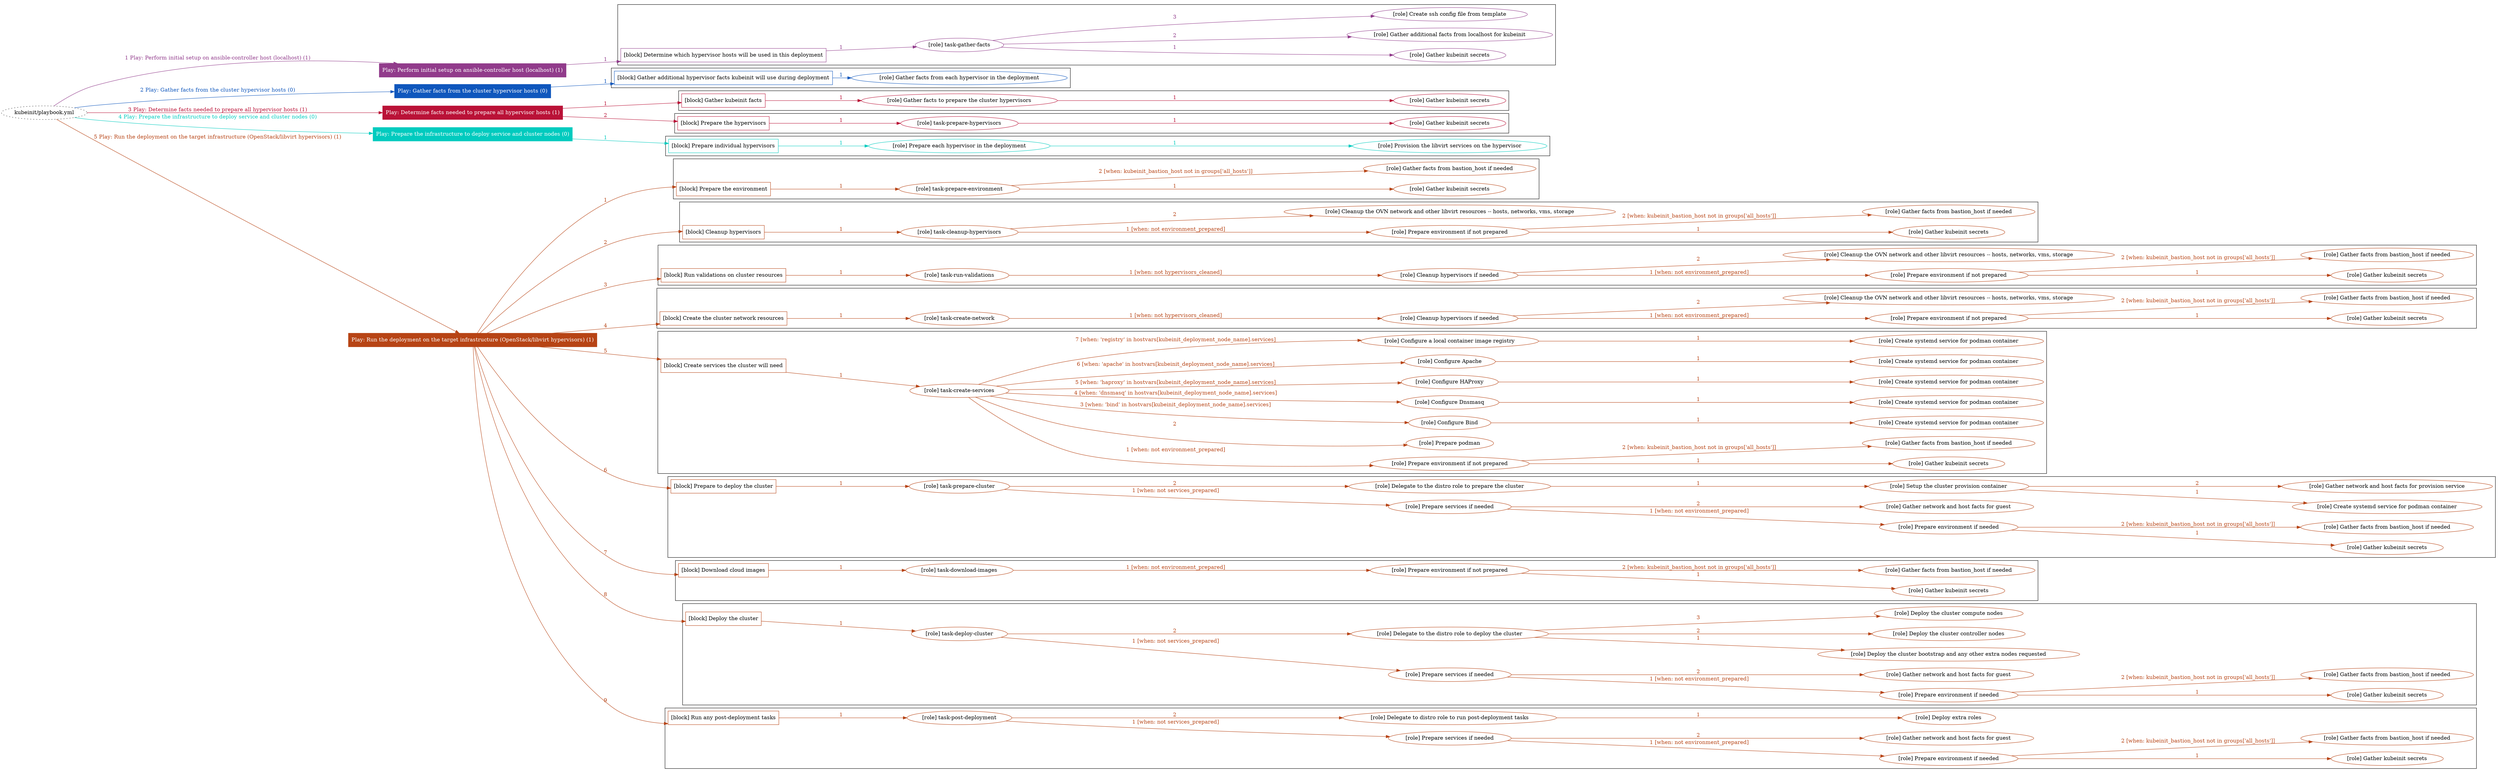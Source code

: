 digraph {
	graph [concentrate=true ordering=in rankdir=LR ratio=fill]
	edge [esep=5 sep=10]
	"kubeinit/playbook.yml" [URL="/home/runner/work/kubeinit/kubeinit/kubeinit/playbook.yml" id=playbook_14c60839 style=dotted]
	"kubeinit/playbook.yml" -> play_68f11f27 [label="1 Play: Perform initial setup on ansible-controller host (localhost) (1)" color="#913b8b" fontcolor="#913b8b" id=edge_play_68f11f27 labeltooltip="1 Play: Perform initial setup on ansible-controller host (localhost) (1)" tooltip="1 Play: Perform initial setup on ansible-controller host (localhost) (1)"]
	subgraph "Play: Perform initial setup on ansible-controller host (localhost) (1)" {
		play_68f11f27 [label="Play: Perform initial setup on ansible-controller host (localhost) (1)" URL="/home/runner/work/kubeinit/kubeinit/kubeinit/playbook.yml" color="#913b8b" fontcolor="#ffffff" id=play_68f11f27 shape=box style=filled tooltip=localhost]
		play_68f11f27 -> block_afa1a5ef [label=1 color="#913b8b" fontcolor="#913b8b" id=edge_block_afa1a5ef labeltooltip=1 tooltip=1]
		subgraph cluster_block_afa1a5ef {
			block_afa1a5ef [label="[block] Determine which hypervisor hosts will be used in this deployment" URL="/home/runner/work/kubeinit/kubeinit/kubeinit/playbook.yml" color="#913b8b" id=block_afa1a5ef labeltooltip="Determine which hypervisor hosts will be used in this deployment" shape=box tooltip="Determine which hypervisor hosts will be used in this deployment"]
			block_afa1a5ef -> role_a41e09cf [label="1 " color="#913b8b" fontcolor="#913b8b" id=edge_role_a41e09cf labeltooltip="1 " tooltip="1 "]
			subgraph "task-gather-facts" {
				role_a41e09cf [label="[role] task-gather-facts" URL="/home/runner/work/kubeinit/kubeinit/kubeinit/playbook.yml" color="#913b8b" id=role_a41e09cf tooltip="task-gather-facts"]
				role_a41e09cf -> role_66ee1a2b [label="1 " color="#913b8b" fontcolor="#913b8b" id=edge_role_66ee1a2b labeltooltip="1 " tooltip="1 "]
				subgraph "Gather kubeinit secrets" {
					role_66ee1a2b [label="[role] Gather kubeinit secrets" URL="/home/runner/.ansible/collections/ansible_collections/kubeinit/kubeinit/roles/kubeinit_prepare/tasks/build_hypervisors_group.yml" color="#913b8b" id=role_66ee1a2b tooltip="Gather kubeinit secrets"]
				}
				role_a41e09cf -> role_5f1ca64b [label="2 " color="#913b8b" fontcolor="#913b8b" id=edge_role_5f1ca64b labeltooltip="2 " tooltip="2 "]
				subgraph "Gather additional facts from localhost for kubeinit" {
					role_5f1ca64b [label="[role] Gather additional facts from localhost for kubeinit" URL="/home/runner/.ansible/collections/ansible_collections/kubeinit/kubeinit/roles/kubeinit_prepare/tasks/build_hypervisors_group.yml" color="#913b8b" id=role_5f1ca64b tooltip="Gather additional facts from localhost for kubeinit"]
				}
				role_a41e09cf -> role_25b00d35 [label="3 " color="#913b8b" fontcolor="#913b8b" id=edge_role_25b00d35 labeltooltip="3 " tooltip="3 "]
				subgraph "Create ssh config file from template" {
					role_25b00d35 [label="[role] Create ssh config file from template" URL="/home/runner/.ansible/collections/ansible_collections/kubeinit/kubeinit/roles/kubeinit_prepare/tasks/build_hypervisors_group.yml" color="#913b8b" id=role_25b00d35 tooltip="Create ssh config file from template"]
				}
			}
		}
	}
	"kubeinit/playbook.yml" -> play_2bab2e77 [label="2 Play: Gather facts from the cluster hypervisor hosts (0)" color="#0f57bd" fontcolor="#0f57bd" id=edge_play_2bab2e77 labeltooltip="2 Play: Gather facts from the cluster hypervisor hosts (0)" tooltip="2 Play: Gather facts from the cluster hypervisor hosts (0)"]
	subgraph "Play: Gather facts from the cluster hypervisor hosts (0)" {
		play_2bab2e77 [label="Play: Gather facts from the cluster hypervisor hosts (0)" URL="/home/runner/work/kubeinit/kubeinit/kubeinit/playbook.yml" color="#0f57bd" fontcolor="#ffffff" id=play_2bab2e77 shape=box style=filled tooltip="Play: Gather facts from the cluster hypervisor hosts (0)"]
		play_2bab2e77 -> block_548546a4 [label=1 color="#0f57bd" fontcolor="#0f57bd" id=edge_block_548546a4 labeltooltip=1 tooltip=1]
		subgraph cluster_block_548546a4 {
			block_548546a4 [label="[block] Gather additional hypervisor facts kubeinit will use during deployment" URL="/home/runner/work/kubeinit/kubeinit/kubeinit/playbook.yml" color="#0f57bd" id=block_548546a4 labeltooltip="Gather additional hypervisor facts kubeinit will use during deployment" shape=box tooltip="Gather additional hypervisor facts kubeinit will use during deployment"]
			block_548546a4 -> role_1b68b726 [label="1 " color="#0f57bd" fontcolor="#0f57bd" id=edge_role_1b68b726 labeltooltip="1 " tooltip="1 "]
			subgraph "Gather facts from each hypervisor in the deployment" {
				role_1b68b726 [label="[role] Gather facts from each hypervisor in the deployment" URL="/home/runner/work/kubeinit/kubeinit/kubeinit/playbook.yml" color="#0f57bd" id=role_1b68b726 tooltip="Gather facts from each hypervisor in the deployment"]
			}
		}
	}
	"kubeinit/playbook.yml" -> play_54489751 [label="3 Play: Determine facts needed to prepare all hypervisor hosts (1)" color="#ba1237" fontcolor="#ba1237" id=edge_play_54489751 labeltooltip="3 Play: Determine facts needed to prepare all hypervisor hosts (1)" tooltip="3 Play: Determine facts needed to prepare all hypervisor hosts (1)"]
	subgraph "Play: Determine facts needed to prepare all hypervisor hosts (1)" {
		play_54489751 [label="Play: Determine facts needed to prepare all hypervisor hosts (1)" URL="/home/runner/work/kubeinit/kubeinit/kubeinit/playbook.yml" color="#ba1237" fontcolor="#ffffff" id=play_54489751 shape=box style=filled tooltip=localhost]
		play_54489751 -> block_1aef09b0 [label=1 color="#ba1237" fontcolor="#ba1237" id=edge_block_1aef09b0 labeltooltip=1 tooltip=1]
		subgraph cluster_block_1aef09b0 {
			block_1aef09b0 [label="[block] Gather kubeinit facts" URL="/home/runner/work/kubeinit/kubeinit/kubeinit/playbook.yml" color="#ba1237" id=block_1aef09b0 labeltooltip="Gather kubeinit facts" shape=box tooltip="Gather kubeinit facts"]
			block_1aef09b0 -> role_2dfde8b3 [label="1 " color="#ba1237" fontcolor="#ba1237" id=edge_role_2dfde8b3 labeltooltip="1 " tooltip="1 "]
			subgraph "Gather facts to prepare the cluster hypervisors" {
				role_2dfde8b3 [label="[role] Gather facts to prepare the cluster hypervisors" URL="/home/runner/work/kubeinit/kubeinit/kubeinit/playbook.yml" color="#ba1237" id=role_2dfde8b3 tooltip="Gather facts to prepare the cluster hypervisors"]
				role_2dfde8b3 -> role_b13e924c [label="1 " color="#ba1237" fontcolor="#ba1237" id=edge_role_b13e924c labeltooltip="1 " tooltip="1 "]
				subgraph "Gather kubeinit secrets" {
					role_b13e924c [label="[role] Gather kubeinit secrets" URL="/home/runner/.ansible/collections/ansible_collections/kubeinit/kubeinit/roles/kubeinit_prepare/tasks/gather_kubeinit_facts.yml" color="#ba1237" id=role_b13e924c tooltip="Gather kubeinit secrets"]
				}
			}
		}
		play_54489751 -> block_a9f8b58d [label=2 color="#ba1237" fontcolor="#ba1237" id=edge_block_a9f8b58d labeltooltip=2 tooltip=2]
		subgraph cluster_block_a9f8b58d {
			block_a9f8b58d [label="[block] Prepare the hypervisors" URL="/home/runner/work/kubeinit/kubeinit/kubeinit/playbook.yml" color="#ba1237" id=block_a9f8b58d labeltooltip="Prepare the hypervisors" shape=box tooltip="Prepare the hypervisors"]
			block_a9f8b58d -> role_f04ea8af [label="1 " color="#ba1237" fontcolor="#ba1237" id=edge_role_f04ea8af labeltooltip="1 " tooltip="1 "]
			subgraph "task-prepare-hypervisors" {
				role_f04ea8af [label="[role] task-prepare-hypervisors" URL="/home/runner/work/kubeinit/kubeinit/kubeinit/playbook.yml" color="#ba1237" id=role_f04ea8af tooltip="task-prepare-hypervisors"]
				role_f04ea8af -> role_cbce48cd [label="1 " color="#ba1237" fontcolor="#ba1237" id=edge_role_cbce48cd labeltooltip="1 " tooltip="1 "]
				subgraph "Gather kubeinit secrets" {
					role_cbce48cd [label="[role] Gather kubeinit secrets" URL="/home/runner/.ansible/collections/ansible_collections/kubeinit/kubeinit/roles/kubeinit_prepare/tasks/gather_kubeinit_facts.yml" color="#ba1237" id=role_cbce48cd tooltip="Gather kubeinit secrets"]
				}
			}
		}
	}
	"kubeinit/playbook.yml" -> play_d814bb7c [label="4 Play: Prepare the infrastructure to deploy service and cluster nodes (0)" color="#01cbbf" fontcolor="#01cbbf" id=edge_play_d814bb7c labeltooltip="4 Play: Prepare the infrastructure to deploy service and cluster nodes (0)" tooltip="4 Play: Prepare the infrastructure to deploy service and cluster nodes (0)"]
	subgraph "Play: Prepare the infrastructure to deploy service and cluster nodes (0)" {
		play_d814bb7c [label="Play: Prepare the infrastructure to deploy service and cluster nodes (0)" URL="/home/runner/work/kubeinit/kubeinit/kubeinit/playbook.yml" color="#01cbbf" fontcolor="#ffffff" id=play_d814bb7c shape=box style=filled tooltip="Play: Prepare the infrastructure to deploy service and cluster nodes (0)"]
		play_d814bb7c -> block_7cd443b1 [label=1 color="#01cbbf" fontcolor="#01cbbf" id=edge_block_7cd443b1 labeltooltip=1 tooltip=1]
		subgraph cluster_block_7cd443b1 {
			block_7cd443b1 [label="[block] Prepare individual hypervisors" URL="/home/runner/work/kubeinit/kubeinit/kubeinit/playbook.yml" color="#01cbbf" id=block_7cd443b1 labeltooltip="Prepare individual hypervisors" shape=box tooltip="Prepare individual hypervisors"]
			block_7cd443b1 -> role_719c5459 [label="1 " color="#01cbbf" fontcolor="#01cbbf" id=edge_role_719c5459 labeltooltip="1 " tooltip="1 "]
			subgraph "Prepare each hypervisor in the deployment" {
				role_719c5459 [label="[role] Prepare each hypervisor in the deployment" URL="/home/runner/work/kubeinit/kubeinit/kubeinit/playbook.yml" color="#01cbbf" id=role_719c5459 tooltip="Prepare each hypervisor in the deployment"]
				role_719c5459 -> role_22838ef6 [label="1 " color="#01cbbf" fontcolor="#01cbbf" id=edge_role_22838ef6 labeltooltip="1 " tooltip="1 "]
				subgraph "Provision the libvirt services on the hypervisor" {
					role_22838ef6 [label="[role] Provision the libvirt services on the hypervisor" URL="/home/runner/.ansible/collections/ansible_collections/kubeinit/kubeinit/roles/kubeinit_prepare/tasks/prepare_hypervisor.yml" color="#01cbbf" id=role_22838ef6 tooltip="Provision the libvirt services on the hypervisor"]
				}
			}
		}
	}
	"kubeinit/playbook.yml" -> play_c13ce63a [label="5 Play: Run the deployment on the target infrastructure (OpenStack/libvirt hypervisors) (1)" color="#b74415" fontcolor="#b74415" id=edge_play_c13ce63a labeltooltip="5 Play: Run the deployment on the target infrastructure (OpenStack/libvirt hypervisors) (1)" tooltip="5 Play: Run the deployment on the target infrastructure (OpenStack/libvirt hypervisors) (1)"]
	subgraph "Play: Run the deployment on the target infrastructure (OpenStack/libvirt hypervisors) (1)" {
		play_c13ce63a [label="Play: Run the deployment on the target infrastructure (OpenStack/libvirt hypervisors) (1)" URL="/home/runner/work/kubeinit/kubeinit/kubeinit/playbook.yml" color="#b74415" fontcolor="#ffffff" id=play_c13ce63a shape=box style=filled tooltip=localhost]
		play_c13ce63a -> block_d528c46f [label=1 color="#b74415" fontcolor="#b74415" id=edge_block_d528c46f labeltooltip=1 tooltip=1]
		subgraph cluster_block_d528c46f {
			block_d528c46f [label="[block] Prepare the environment" URL="/home/runner/work/kubeinit/kubeinit/kubeinit/playbook.yml" color="#b74415" id=block_d528c46f labeltooltip="Prepare the environment" shape=box tooltip="Prepare the environment"]
			block_d528c46f -> role_43a7f120 [label="1 " color="#b74415" fontcolor="#b74415" id=edge_role_43a7f120 labeltooltip="1 " tooltip="1 "]
			subgraph "task-prepare-environment" {
				role_43a7f120 [label="[role] task-prepare-environment" URL="/home/runner/work/kubeinit/kubeinit/kubeinit/playbook.yml" color="#b74415" id=role_43a7f120 tooltip="task-prepare-environment"]
				role_43a7f120 -> role_bcb75982 [label="1 " color="#b74415" fontcolor="#b74415" id=edge_role_bcb75982 labeltooltip="1 " tooltip="1 "]
				subgraph "Gather kubeinit secrets" {
					role_bcb75982 [label="[role] Gather kubeinit secrets" URL="/home/runner/.ansible/collections/ansible_collections/kubeinit/kubeinit/roles/kubeinit_prepare/tasks/gather_kubeinit_facts.yml" color="#b74415" id=role_bcb75982 tooltip="Gather kubeinit secrets"]
				}
				role_43a7f120 -> role_c53596fa [label="2 [when: kubeinit_bastion_host not in groups['all_hosts']]" color="#b74415" fontcolor="#b74415" id=edge_role_c53596fa labeltooltip="2 [when: kubeinit_bastion_host not in groups['all_hosts']]" tooltip="2 [when: kubeinit_bastion_host not in groups['all_hosts']]"]
				subgraph "Gather facts from bastion_host if needed" {
					role_c53596fa [label="[role] Gather facts from bastion_host if needed" URL="/home/runner/.ansible/collections/ansible_collections/kubeinit/kubeinit/roles/kubeinit_prepare/tasks/main.yml" color="#b74415" id=role_c53596fa tooltip="Gather facts from bastion_host if needed"]
				}
			}
		}
		play_c13ce63a -> block_eda6c60f [label=2 color="#b74415" fontcolor="#b74415" id=edge_block_eda6c60f labeltooltip=2 tooltip=2]
		subgraph cluster_block_eda6c60f {
			block_eda6c60f [label="[block] Cleanup hypervisors" URL="/home/runner/work/kubeinit/kubeinit/kubeinit/playbook.yml" color="#b74415" id=block_eda6c60f labeltooltip="Cleanup hypervisors" shape=box tooltip="Cleanup hypervisors"]
			block_eda6c60f -> role_f383268b [label="1 " color="#b74415" fontcolor="#b74415" id=edge_role_f383268b labeltooltip="1 " tooltip="1 "]
			subgraph "task-cleanup-hypervisors" {
				role_f383268b [label="[role] task-cleanup-hypervisors" URL="/home/runner/work/kubeinit/kubeinit/kubeinit/playbook.yml" color="#b74415" id=role_f383268b tooltip="task-cleanup-hypervisors"]
				role_f383268b -> role_0b7309bc [label="1 [when: not environment_prepared]" color="#b74415" fontcolor="#b74415" id=edge_role_0b7309bc labeltooltip="1 [when: not environment_prepared]" tooltip="1 [when: not environment_prepared]"]
				subgraph "Prepare environment if not prepared" {
					role_0b7309bc [label="[role] Prepare environment if not prepared" URL="/home/runner/.ansible/collections/ansible_collections/kubeinit/kubeinit/roles/kubeinit_libvirt/tasks/cleanup_hypervisors.yml" color="#b74415" id=role_0b7309bc tooltip="Prepare environment if not prepared"]
					role_0b7309bc -> role_9ceb8652 [label="1 " color="#b74415" fontcolor="#b74415" id=edge_role_9ceb8652 labeltooltip="1 " tooltip="1 "]
					subgraph "Gather kubeinit secrets" {
						role_9ceb8652 [label="[role] Gather kubeinit secrets" URL="/home/runner/.ansible/collections/ansible_collections/kubeinit/kubeinit/roles/kubeinit_prepare/tasks/gather_kubeinit_facts.yml" color="#b74415" id=role_9ceb8652 tooltip="Gather kubeinit secrets"]
					}
					role_0b7309bc -> role_406200b0 [label="2 [when: kubeinit_bastion_host not in groups['all_hosts']]" color="#b74415" fontcolor="#b74415" id=edge_role_406200b0 labeltooltip="2 [when: kubeinit_bastion_host not in groups['all_hosts']]" tooltip="2 [when: kubeinit_bastion_host not in groups['all_hosts']]"]
					subgraph "Gather facts from bastion_host if needed" {
						role_406200b0 [label="[role] Gather facts from bastion_host if needed" URL="/home/runner/.ansible/collections/ansible_collections/kubeinit/kubeinit/roles/kubeinit_prepare/tasks/main.yml" color="#b74415" id=role_406200b0 tooltip="Gather facts from bastion_host if needed"]
					}
				}
				role_f383268b -> role_c93a5604 [label="2 " color="#b74415" fontcolor="#b74415" id=edge_role_c93a5604 labeltooltip="2 " tooltip="2 "]
				subgraph "Cleanup the OVN network and other libvirt resources -- hosts, networks, vms, storage" {
					role_c93a5604 [label="[role] Cleanup the OVN network and other libvirt resources -- hosts, networks, vms, storage" URL="/home/runner/.ansible/collections/ansible_collections/kubeinit/kubeinit/roles/kubeinit_libvirt/tasks/cleanup_hypervisors.yml" color="#b74415" id=role_c93a5604 tooltip="Cleanup the OVN network and other libvirt resources -- hosts, networks, vms, storage"]
				}
			}
		}
		play_c13ce63a -> block_12c9c835 [label=3 color="#b74415" fontcolor="#b74415" id=edge_block_12c9c835 labeltooltip=3 tooltip=3]
		subgraph cluster_block_12c9c835 {
			block_12c9c835 [label="[block] Run validations on cluster resources" URL="/home/runner/work/kubeinit/kubeinit/kubeinit/playbook.yml" color="#b74415" id=block_12c9c835 labeltooltip="Run validations on cluster resources" shape=box tooltip="Run validations on cluster resources"]
			block_12c9c835 -> role_5d29b6b9 [label="1 " color="#b74415" fontcolor="#b74415" id=edge_role_5d29b6b9 labeltooltip="1 " tooltip="1 "]
			subgraph "task-run-validations" {
				role_5d29b6b9 [label="[role] task-run-validations" URL="/home/runner/work/kubeinit/kubeinit/kubeinit/playbook.yml" color="#b74415" id=role_5d29b6b9 tooltip="task-run-validations"]
				role_5d29b6b9 -> role_18e78f87 [label="1 [when: not hypervisors_cleaned]" color="#b74415" fontcolor="#b74415" id=edge_role_18e78f87 labeltooltip="1 [when: not hypervisors_cleaned]" tooltip="1 [when: not hypervisors_cleaned]"]
				subgraph "Cleanup hypervisors if needed" {
					role_18e78f87 [label="[role] Cleanup hypervisors if needed" URL="/home/runner/.ansible/collections/ansible_collections/kubeinit/kubeinit/roles/kubeinit_validations/tasks/main.yml" color="#b74415" id=role_18e78f87 tooltip="Cleanup hypervisors if needed"]
					role_18e78f87 -> role_0728cc72 [label="1 [when: not environment_prepared]" color="#b74415" fontcolor="#b74415" id=edge_role_0728cc72 labeltooltip="1 [when: not environment_prepared]" tooltip="1 [when: not environment_prepared]"]
					subgraph "Prepare environment if not prepared" {
						role_0728cc72 [label="[role] Prepare environment if not prepared" URL="/home/runner/.ansible/collections/ansible_collections/kubeinit/kubeinit/roles/kubeinit_libvirt/tasks/cleanup_hypervisors.yml" color="#b74415" id=role_0728cc72 tooltip="Prepare environment if not prepared"]
						role_0728cc72 -> role_43430673 [label="1 " color="#b74415" fontcolor="#b74415" id=edge_role_43430673 labeltooltip="1 " tooltip="1 "]
						subgraph "Gather kubeinit secrets" {
							role_43430673 [label="[role] Gather kubeinit secrets" URL="/home/runner/.ansible/collections/ansible_collections/kubeinit/kubeinit/roles/kubeinit_prepare/tasks/gather_kubeinit_facts.yml" color="#b74415" id=role_43430673 tooltip="Gather kubeinit secrets"]
						}
						role_0728cc72 -> role_8024bafd [label="2 [when: kubeinit_bastion_host not in groups['all_hosts']]" color="#b74415" fontcolor="#b74415" id=edge_role_8024bafd labeltooltip="2 [when: kubeinit_bastion_host not in groups['all_hosts']]" tooltip="2 [when: kubeinit_bastion_host not in groups['all_hosts']]"]
						subgraph "Gather facts from bastion_host if needed" {
							role_8024bafd [label="[role] Gather facts from bastion_host if needed" URL="/home/runner/.ansible/collections/ansible_collections/kubeinit/kubeinit/roles/kubeinit_prepare/tasks/main.yml" color="#b74415" id=role_8024bafd tooltip="Gather facts from bastion_host if needed"]
						}
					}
					role_18e78f87 -> role_2c2c0084 [label="2 " color="#b74415" fontcolor="#b74415" id=edge_role_2c2c0084 labeltooltip="2 " tooltip="2 "]
					subgraph "Cleanup the OVN network and other libvirt resources -- hosts, networks, vms, storage" {
						role_2c2c0084 [label="[role] Cleanup the OVN network and other libvirt resources -- hosts, networks, vms, storage" URL="/home/runner/.ansible/collections/ansible_collections/kubeinit/kubeinit/roles/kubeinit_libvirt/tasks/cleanup_hypervisors.yml" color="#b74415" id=role_2c2c0084 tooltip="Cleanup the OVN network and other libvirt resources -- hosts, networks, vms, storage"]
					}
				}
			}
		}
		play_c13ce63a -> block_78c60d39 [label=4 color="#b74415" fontcolor="#b74415" id=edge_block_78c60d39 labeltooltip=4 tooltip=4]
		subgraph cluster_block_78c60d39 {
			block_78c60d39 [label="[block] Create the cluster network resources" URL="/home/runner/work/kubeinit/kubeinit/kubeinit/playbook.yml" color="#b74415" id=block_78c60d39 labeltooltip="Create the cluster network resources" shape=box tooltip="Create the cluster network resources"]
			block_78c60d39 -> role_550e0f56 [label="1 " color="#b74415" fontcolor="#b74415" id=edge_role_550e0f56 labeltooltip="1 " tooltip="1 "]
			subgraph "task-create-network" {
				role_550e0f56 [label="[role] task-create-network" URL="/home/runner/work/kubeinit/kubeinit/kubeinit/playbook.yml" color="#b74415" id=role_550e0f56 tooltip="task-create-network"]
				role_550e0f56 -> role_f044862e [label="1 [when: not hypervisors_cleaned]" color="#b74415" fontcolor="#b74415" id=edge_role_f044862e labeltooltip="1 [when: not hypervisors_cleaned]" tooltip="1 [when: not hypervisors_cleaned]"]
				subgraph "Cleanup hypervisors if needed" {
					role_f044862e [label="[role] Cleanup hypervisors if needed" URL="/home/runner/.ansible/collections/ansible_collections/kubeinit/kubeinit/roles/kubeinit_libvirt/tasks/create_network.yml" color="#b74415" id=role_f044862e tooltip="Cleanup hypervisors if needed"]
					role_f044862e -> role_4e574842 [label="1 [when: not environment_prepared]" color="#b74415" fontcolor="#b74415" id=edge_role_4e574842 labeltooltip="1 [when: not environment_prepared]" tooltip="1 [when: not environment_prepared]"]
					subgraph "Prepare environment if not prepared" {
						role_4e574842 [label="[role] Prepare environment if not prepared" URL="/home/runner/.ansible/collections/ansible_collections/kubeinit/kubeinit/roles/kubeinit_libvirt/tasks/cleanup_hypervisors.yml" color="#b74415" id=role_4e574842 tooltip="Prepare environment if not prepared"]
						role_4e574842 -> role_ca4b2fb5 [label="1 " color="#b74415" fontcolor="#b74415" id=edge_role_ca4b2fb5 labeltooltip="1 " tooltip="1 "]
						subgraph "Gather kubeinit secrets" {
							role_ca4b2fb5 [label="[role] Gather kubeinit secrets" URL="/home/runner/.ansible/collections/ansible_collections/kubeinit/kubeinit/roles/kubeinit_prepare/tasks/gather_kubeinit_facts.yml" color="#b74415" id=role_ca4b2fb5 tooltip="Gather kubeinit secrets"]
						}
						role_4e574842 -> role_27848d1f [label="2 [when: kubeinit_bastion_host not in groups['all_hosts']]" color="#b74415" fontcolor="#b74415" id=edge_role_27848d1f labeltooltip="2 [when: kubeinit_bastion_host not in groups['all_hosts']]" tooltip="2 [when: kubeinit_bastion_host not in groups['all_hosts']]"]
						subgraph "Gather facts from bastion_host if needed" {
							role_27848d1f [label="[role] Gather facts from bastion_host if needed" URL="/home/runner/.ansible/collections/ansible_collections/kubeinit/kubeinit/roles/kubeinit_prepare/tasks/main.yml" color="#b74415" id=role_27848d1f tooltip="Gather facts from bastion_host if needed"]
						}
					}
					role_f044862e -> role_40559cf4 [label="2 " color="#b74415" fontcolor="#b74415" id=edge_role_40559cf4 labeltooltip="2 " tooltip="2 "]
					subgraph "Cleanup the OVN network and other libvirt resources -- hosts, networks, vms, storage" {
						role_40559cf4 [label="[role] Cleanup the OVN network and other libvirt resources -- hosts, networks, vms, storage" URL="/home/runner/.ansible/collections/ansible_collections/kubeinit/kubeinit/roles/kubeinit_libvirt/tasks/cleanup_hypervisors.yml" color="#b74415" id=role_40559cf4 tooltip="Cleanup the OVN network and other libvirt resources -- hosts, networks, vms, storage"]
					}
				}
			}
		}
		play_c13ce63a -> block_6a063f19 [label=5 color="#b74415" fontcolor="#b74415" id=edge_block_6a063f19 labeltooltip=5 tooltip=5]
		subgraph cluster_block_6a063f19 {
			block_6a063f19 [label="[block] Create services the cluster will need" URL="/home/runner/work/kubeinit/kubeinit/kubeinit/playbook.yml" color="#b74415" id=block_6a063f19 labeltooltip="Create services the cluster will need" shape=box tooltip="Create services the cluster will need"]
			block_6a063f19 -> role_4b8228d7 [label="1 " color="#b74415" fontcolor="#b74415" id=edge_role_4b8228d7 labeltooltip="1 " tooltip="1 "]
			subgraph "task-create-services" {
				role_4b8228d7 [label="[role] task-create-services" URL="/home/runner/work/kubeinit/kubeinit/kubeinit/playbook.yml" color="#b74415" id=role_4b8228d7 tooltip="task-create-services"]
				role_4b8228d7 -> role_a7f0361c [label="1 [when: not environment_prepared]" color="#b74415" fontcolor="#b74415" id=edge_role_a7f0361c labeltooltip="1 [when: not environment_prepared]" tooltip="1 [when: not environment_prepared]"]
				subgraph "Prepare environment if not prepared" {
					role_a7f0361c [label="[role] Prepare environment if not prepared" URL="/home/runner/.ansible/collections/ansible_collections/kubeinit/kubeinit/roles/kubeinit_services/tasks/main.yml" color="#b74415" id=role_a7f0361c tooltip="Prepare environment if not prepared"]
					role_a7f0361c -> role_c6e0beba [label="1 " color="#b74415" fontcolor="#b74415" id=edge_role_c6e0beba labeltooltip="1 " tooltip="1 "]
					subgraph "Gather kubeinit secrets" {
						role_c6e0beba [label="[role] Gather kubeinit secrets" URL="/home/runner/.ansible/collections/ansible_collections/kubeinit/kubeinit/roles/kubeinit_prepare/tasks/gather_kubeinit_facts.yml" color="#b74415" id=role_c6e0beba tooltip="Gather kubeinit secrets"]
					}
					role_a7f0361c -> role_18ef0ce8 [label="2 [when: kubeinit_bastion_host not in groups['all_hosts']]" color="#b74415" fontcolor="#b74415" id=edge_role_18ef0ce8 labeltooltip="2 [when: kubeinit_bastion_host not in groups['all_hosts']]" tooltip="2 [when: kubeinit_bastion_host not in groups['all_hosts']]"]
					subgraph "Gather facts from bastion_host if needed" {
						role_18ef0ce8 [label="[role] Gather facts from bastion_host if needed" URL="/home/runner/.ansible/collections/ansible_collections/kubeinit/kubeinit/roles/kubeinit_prepare/tasks/main.yml" color="#b74415" id=role_18ef0ce8 tooltip="Gather facts from bastion_host if needed"]
					}
				}
				role_4b8228d7 -> role_eba04b5c [label="2 " color="#b74415" fontcolor="#b74415" id=edge_role_eba04b5c labeltooltip="2 " tooltip="2 "]
				subgraph "Prepare podman" {
					role_eba04b5c [label="[role] Prepare podman" URL="/home/runner/.ansible/collections/ansible_collections/kubeinit/kubeinit/roles/kubeinit_services/tasks/00_create_service_pod.yml" color="#b74415" id=role_eba04b5c tooltip="Prepare podman"]
				}
				role_4b8228d7 -> role_d477d069 [label="3 [when: 'bind' in hostvars[kubeinit_deployment_node_name].services]" color="#b74415" fontcolor="#b74415" id=edge_role_d477d069 labeltooltip="3 [when: 'bind' in hostvars[kubeinit_deployment_node_name].services]" tooltip="3 [when: 'bind' in hostvars[kubeinit_deployment_node_name].services]"]
				subgraph "Configure Bind" {
					role_d477d069 [label="[role] Configure Bind" URL="/home/runner/.ansible/collections/ansible_collections/kubeinit/kubeinit/roles/kubeinit_services/tasks/start_services_containers.yml" color="#b74415" id=role_d477d069 tooltip="Configure Bind"]
					role_d477d069 -> role_cc7b9d48 [label="1 " color="#b74415" fontcolor="#b74415" id=edge_role_cc7b9d48 labeltooltip="1 " tooltip="1 "]
					subgraph "Create systemd service for podman container" {
						role_cc7b9d48 [label="[role] Create systemd service for podman container" URL="/home/runner/.ansible/collections/ansible_collections/kubeinit/kubeinit/roles/kubeinit_bind/tasks/main.yml" color="#b74415" id=role_cc7b9d48 tooltip="Create systemd service for podman container"]
					}
				}
				role_4b8228d7 -> role_83de1f41 [label="4 [when: 'dnsmasq' in hostvars[kubeinit_deployment_node_name].services]" color="#b74415" fontcolor="#b74415" id=edge_role_83de1f41 labeltooltip="4 [when: 'dnsmasq' in hostvars[kubeinit_deployment_node_name].services]" tooltip="4 [when: 'dnsmasq' in hostvars[kubeinit_deployment_node_name].services]"]
				subgraph "Configure Dnsmasq" {
					role_83de1f41 [label="[role] Configure Dnsmasq" URL="/home/runner/.ansible/collections/ansible_collections/kubeinit/kubeinit/roles/kubeinit_services/tasks/start_services_containers.yml" color="#b74415" id=role_83de1f41 tooltip="Configure Dnsmasq"]
					role_83de1f41 -> role_6980734c [label="1 " color="#b74415" fontcolor="#b74415" id=edge_role_6980734c labeltooltip="1 " tooltip="1 "]
					subgraph "Create systemd service for podman container" {
						role_6980734c [label="[role] Create systemd service for podman container" URL="/home/runner/.ansible/collections/ansible_collections/kubeinit/kubeinit/roles/kubeinit_dnsmasq/tasks/main.yml" color="#b74415" id=role_6980734c tooltip="Create systemd service for podman container"]
					}
				}
				role_4b8228d7 -> role_12c6841b [label="5 [when: 'haproxy' in hostvars[kubeinit_deployment_node_name].services]" color="#b74415" fontcolor="#b74415" id=edge_role_12c6841b labeltooltip="5 [when: 'haproxy' in hostvars[kubeinit_deployment_node_name].services]" tooltip="5 [when: 'haproxy' in hostvars[kubeinit_deployment_node_name].services]"]
				subgraph "Configure HAProxy" {
					role_12c6841b [label="[role] Configure HAProxy" URL="/home/runner/.ansible/collections/ansible_collections/kubeinit/kubeinit/roles/kubeinit_services/tasks/start_services_containers.yml" color="#b74415" id=role_12c6841b tooltip="Configure HAProxy"]
					role_12c6841b -> role_89a80ea6 [label="1 " color="#b74415" fontcolor="#b74415" id=edge_role_89a80ea6 labeltooltip="1 " tooltip="1 "]
					subgraph "Create systemd service for podman container" {
						role_89a80ea6 [label="[role] Create systemd service for podman container" URL="/home/runner/.ansible/collections/ansible_collections/kubeinit/kubeinit/roles/kubeinit_haproxy/tasks/main.yml" color="#b74415" id=role_89a80ea6 tooltip="Create systemd service for podman container"]
					}
				}
				role_4b8228d7 -> role_35770c1a [label="6 [when: 'apache' in hostvars[kubeinit_deployment_node_name].services]" color="#b74415" fontcolor="#b74415" id=edge_role_35770c1a labeltooltip="6 [when: 'apache' in hostvars[kubeinit_deployment_node_name].services]" tooltip="6 [when: 'apache' in hostvars[kubeinit_deployment_node_name].services]"]
				subgraph "Configure Apache" {
					role_35770c1a [label="[role] Configure Apache" URL="/home/runner/.ansible/collections/ansible_collections/kubeinit/kubeinit/roles/kubeinit_services/tasks/start_services_containers.yml" color="#b74415" id=role_35770c1a tooltip="Configure Apache"]
					role_35770c1a -> role_6f9244f0 [label="1 " color="#b74415" fontcolor="#b74415" id=edge_role_6f9244f0 labeltooltip="1 " tooltip="1 "]
					subgraph "Create systemd service for podman container" {
						role_6f9244f0 [label="[role] Create systemd service for podman container" URL="/home/runner/.ansible/collections/ansible_collections/kubeinit/kubeinit/roles/kubeinit_apache/tasks/main.yml" color="#b74415" id=role_6f9244f0 tooltip="Create systemd service for podman container"]
					}
				}
				role_4b8228d7 -> role_a538510c [label="7 [when: 'registry' in hostvars[kubeinit_deployment_node_name].services]" color="#b74415" fontcolor="#b74415" id=edge_role_a538510c labeltooltip="7 [when: 'registry' in hostvars[kubeinit_deployment_node_name].services]" tooltip="7 [when: 'registry' in hostvars[kubeinit_deployment_node_name].services]"]
				subgraph "Configure a local container image registry" {
					role_a538510c [label="[role] Configure a local container image registry" URL="/home/runner/.ansible/collections/ansible_collections/kubeinit/kubeinit/roles/kubeinit_services/tasks/start_services_containers.yml" color="#b74415" id=role_a538510c tooltip="Configure a local container image registry"]
					role_a538510c -> role_bb252bfb [label="1 " color="#b74415" fontcolor="#b74415" id=edge_role_bb252bfb labeltooltip="1 " tooltip="1 "]
					subgraph "Create systemd service for podman container" {
						role_bb252bfb [label="[role] Create systemd service for podman container" URL="/home/runner/.ansible/collections/ansible_collections/kubeinit/kubeinit/roles/kubeinit_registry/tasks/main.yml" color="#b74415" id=role_bb252bfb tooltip="Create systemd service for podman container"]
					}
				}
			}
		}
		play_c13ce63a -> block_22e643e7 [label=6 color="#b74415" fontcolor="#b74415" id=edge_block_22e643e7 labeltooltip=6 tooltip=6]
		subgraph cluster_block_22e643e7 {
			block_22e643e7 [label="[block] Prepare to deploy the cluster" URL="/home/runner/work/kubeinit/kubeinit/kubeinit/playbook.yml" color="#b74415" id=block_22e643e7 labeltooltip="Prepare to deploy the cluster" shape=box tooltip="Prepare to deploy the cluster"]
			block_22e643e7 -> role_04295b82 [label="1 " color="#b74415" fontcolor="#b74415" id=edge_role_04295b82 labeltooltip="1 " tooltip="1 "]
			subgraph "task-prepare-cluster" {
				role_04295b82 [label="[role] task-prepare-cluster" URL="/home/runner/work/kubeinit/kubeinit/kubeinit/playbook.yml" color="#b74415" id=role_04295b82 tooltip="task-prepare-cluster"]
				role_04295b82 -> role_472478c9 [label="1 [when: not services_prepared]" color="#b74415" fontcolor="#b74415" id=edge_role_472478c9 labeltooltip="1 [when: not services_prepared]" tooltip="1 [when: not services_prepared]"]
				subgraph "Prepare services if needed" {
					role_472478c9 [label="[role] Prepare services if needed" URL="/home/runner/.ansible/collections/ansible_collections/kubeinit/kubeinit/roles/kubeinit_prepare/tasks/prepare_cluster.yml" color="#b74415" id=role_472478c9 tooltip="Prepare services if needed"]
					role_472478c9 -> role_a2ace95f [label="1 [when: not environment_prepared]" color="#b74415" fontcolor="#b74415" id=edge_role_a2ace95f labeltooltip="1 [when: not environment_prepared]" tooltip="1 [when: not environment_prepared]"]
					subgraph "Prepare environment if needed" {
						role_a2ace95f [label="[role] Prepare environment if needed" URL="/home/runner/.ansible/collections/ansible_collections/kubeinit/kubeinit/roles/kubeinit_services/tasks/prepare_services.yml" color="#b74415" id=role_a2ace95f tooltip="Prepare environment if needed"]
						role_a2ace95f -> role_2b59b363 [label="1 " color="#b74415" fontcolor="#b74415" id=edge_role_2b59b363 labeltooltip="1 " tooltip="1 "]
						subgraph "Gather kubeinit secrets" {
							role_2b59b363 [label="[role] Gather kubeinit secrets" URL="/home/runner/.ansible/collections/ansible_collections/kubeinit/kubeinit/roles/kubeinit_prepare/tasks/gather_kubeinit_facts.yml" color="#b74415" id=role_2b59b363 tooltip="Gather kubeinit secrets"]
						}
						role_a2ace95f -> role_6ab37e67 [label="2 [when: kubeinit_bastion_host not in groups['all_hosts']]" color="#b74415" fontcolor="#b74415" id=edge_role_6ab37e67 labeltooltip="2 [when: kubeinit_bastion_host not in groups['all_hosts']]" tooltip="2 [when: kubeinit_bastion_host not in groups['all_hosts']]"]
						subgraph "Gather facts from bastion_host if needed" {
							role_6ab37e67 [label="[role] Gather facts from bastion_host if needed" URL="/home/runner/.ansible/collections/ansible_collections/kubeinit/kubeinit/roles/kubeinit_prepare/tasks/main.yml" color="#b74415" id=role_6ab37e67 tooltip="Gather facts from bastion_host if needed"]
						}
					}
					role_472478c9 -> role_262387f2 [label="2 " color="#b74415" fontcolor="#b74415" id=edge_role_262387f2 labeltooltip="2 " tooltip="2 "]
					subgraph "Gather network and host facts for guest" {
						role_262387f2 [label="[role] Gather network and host facts for guest" URL="/home/runner/.ansible/collections/ansible_collections/kubeinit/kubeinit/roles/kubeinit_services/tasks/prepare_services.yml" color="#b74415" id=role_262387f2 tooltip="Gather network and host facts for guest"]
					}
				}
				role_04295b82 -> role_c272a35a [label="2 " color="#b74415" fontcolor="#b74415" id=edge_role_c272a35a labeltooltip="2 " tooltip="2 "]
				subgraph "Delegate to the distro role to prepare the cluster" {
					role_c272a35a [label="[role] Delegate to the distro role to prepare the cluster" URL="/home/runner/.ansible/collections/ansible_collections/kubeinit/kubeinit/roles/kubeinit_prepare/tasks/prepare_cluster.yml" color="#b74415" id=role_c272a35a tooltip="Delegate to the distro role to prepare the cluster"]
					role_c272a35a -> role_ebc64b8c [label="1 " color="#b74415" fontcolor="#b74415" id=edge_role_ebc64b8c labeltooltip="1 " tooltip="1 "]
					subgraph "Setup the cluster provision container" {
						role_ebc64b8c [label="[role] Setup the cluster provision container" URL="/home/runner/.ansible/collections/ansible_collections/kubeinit/kubeinit/roles/kubeinit_openshift/tasks/prepare_cluster.yml" color="#b74415" id=role_ebc64b8c tooltip="Setup the cluster provision container"]
						role_ebc64b8c -> role_6a3d9ed1 [label="1 " color="#b74415" fontcolor="#b74415" id=edge_role_6a3d9ed1 labeltooltip="1 " tooltip="1 "]
						subgraph "Create systemd service for podman container" {
							role_6a3d9ed1 [label="[role] Create systemd service for podman container" URL="/home/runner/.ansible/collections/ansible_collections/kubeinit/kubeinit/roles/kubeinit_services/tasks/create_provision_container.yml" color="#b74415" id=role_6a3d9ed1 tooltip="Create systemd service for podman container"]
						}
						role_ebc64b8c -> role_6df4b50d [label="2 " color="#b74415" fontcolor="#b74415" id=edge_role_6df4b50d labeltooltip="2 " tooltip="2 "]
						subgraph "Gather network and host facts for provision service" {
							role_6df4b50d [label="[role] Gather network and host facts for provision service" URL="/home/runner/.ansible/collections/ansible_collections/kubeinit/kubeinit/roles/kubeinit_services/tasks/create_provision_container.yml" color="#b74415" id=role_6df4b50d tooltip="Gather network and host facts for provision service"]
						}
					}
				}
			}
		}
		play_c13ce63a -> block_f3f77ab3 [label=7 color="#b74415" fontcolor="#b74415" id=edge_block_f3f77ab3 labeltooltip=7 tooltip=7]
		subgraph cluster_block_f3f77ab3 {
			block_f3f77ab3 [label="[block] Download cloud images" URL="/home/runner/work/kubeinit/kubeinit/kubeinit/playbook.yml" color="#b74415" id=block_f3f77ab3 labeltooltip="Download cloud images" shape=box tooltip="Download cloud images"]
			block_f3f77ab3 -> role_5b711047 [label="1 " color="#b74415" fontcolor="#b74415" id=edge_role_5b711047 labeltooltip="1 " tooltip="1 "]
			subgraph "task-download-images" {
				role_5b711047 [label="[role] task-download-images" URL="/home/runner/work/kubeinit/kubeinit/kubeinit/playbook.yml" color="#b74415" id=role_5b711047 tooltip="task-download-images"]
				role_5b711047 -> role_dbd6cd17 [label="1 [when: not environment_prepared]" color="#b74415" fontcolor="#b74415" id=edge_role_dbd6cd17 labeltooltip="1 [when: not environment_prepared]" tooltip="1 [when: not environment_prepared]"]
				subgraph "Prepare environment if not prepared" {
					role_dbd6cd17 [label="[role] Prepare environment if not prepared" URL="/home/runner/.ansible/collections/ansible_collections/kubeinit/kubeinit/roles/kubeinit_libvirt/tasks/download_cloud_images.yml" color="#b74415" id=role_dbd6cd17 tooltip="Prepare environment if not prepared"]
					role_dbd6cd17 -> role_677c16d0 [label="1 " color="#b74415" fontcolor="#b74415" id=edge_role_677c16d0 labeltooltip="1 " tooltip="1 "]
					subgraph "Gather kubeinit secrets" {
						role_677c16d0 [label="[role] Gather kubeinit secrets" URL="/home/runner/.ansible/collections/ansible_collections/kubeinit/kubeinit/roles/kubeinit_prepare/tasks/gather_kubeinit_facts.yml" color="#b74415" id=role_677c16d0 tooltip="Gather kubeinit secrets"]
					}
					role_dbd6cd17 -> role_73bb7b74 [label="2 [when: kubeinit_bastion_host not in groups['all_hosts']]" color="#b74415" fontcolor="#b74415" id=edge_role_73bb7b74 labeltooltip="2 [when: kubeinit_bastion_host not in groups['all_hosts']]" tooltip="2 [when: kubeinit_bastion_host not in groups['all_hosts']]"]
					subgraph "Gather facts from bastion_host if needed" {
						role_73bb7b74 [label="[role] Gather facts from bastion_host if needed" URL="/home/runner/.ansible/collections/ansible_collections/kubeinit/kubeinit/roles/kubeinit_prepare/tasks/main.yml" color="#b74415" id=role_73bb7b74 tooltip="Gather facts from bastion_host if needed"]
					}
				}
			}
		}
		play_c13ce63a -> block_73d9002b [label=8 color="#b74415" fontcolor="#b74415" id=edge_block_73d9002b labeltooltip=8 tooltip=8]
		subgraph cluster_block_73d9002b {
			block_73d9002b [label="[block] Deploy the cluster" URL="/home/runner/work/kubeinit/kubeinit/kubeinit/playbook.yml" color="#b74415" id=block_73d9002b labeltooltip="Deploy the cluster" shape=box tooltip="Deploy the cluster"]
			block_73d9002b -> role_cd454ef0 [label="1 " color="#b74415" fontcolor="#b74415" id=edge_role_cd454ef0 labeltooltip="1 " tooltip="1 "]
			subgraph "task-deploy-cluster" {
				role_cd454ef0 [label="[role] task-deploy-cluster" URL="/home/runner/work/kubeinit/kubeinit/kubeinit/playbook.yml" color="#b74415" id=role_cd454ef0 tooltip="task-deploy-cluster"]
				role_cd454ef0 -> role_28208cfc [label="1 [when: not services_prepared]" color="#b74415" fontcolor="#b74415" id=edge_role_28208cfc labeltooltip="1 [when: not services_prepared]" tooltip="1 [when: not services_prepared]"]
				subgraph "Prepare services if needed" {
					role_28208cfc [label="[role] Prepare services if needed" URL="/home/runner/.ansible/collections/ansible_collections/kubeinit/kubeinit/roles/kubeinit_prepare/tasks/deploy_cluster.yml" color="#b74415" id=role_28208cfc tooltip="Prepare services if needed"]
					role_28208cfc -> role_a0516fcf [label="1 [when: not environment_prepared]" color="#b74415" fontcolor="#b74415" id=edge_role_a0516fcf labeltooltip="1 [when: not environment_prepared]" tooltip="1 [when: not environment_prepared]"]
					subgraph "Prepare environment if needed" {
						role_a0516fcf [label="[role] Prepare environment if needed" URL="/home/runner/.ansible/collections/ansible_collections/kubeinit/kubeinit/roles/kubeinit_services/tasks/prepare_services.yml" color="#b74415" id=role_a0516fcf tooltip="Prepare environment if needed"]
						role_a0516fcf -> role_a342cdc7 [label="1 " color="#b74415" fontcolor="#b74415" id=edge_role_a342cdc7 labeltooltip="1 " tooltip="1 "]
						subgraph "Gather kubeinit secrets" {
							role_a342cdc7 [label="[role] Gather kubeinit secrets" URL="/home/runner/.ansible/collections/ansible_collections/kubeinit/kubeinit/roles/kubeinit_prepare/tasks/gather_kubeinit_facts.yml" color="#b74415" id=role_a342cdc7 tooltip="Gather kubeinit secrets"]
						}
						role_a0516fcf -> role_3d04724a [label="2 [when: kubeinit_bastion_host not in groups['all_hosts']]" color="#b74415" fontcolor="#b74415" id=edge_role_3d04724a labeltooltip="2 [when: kubeinit_bastion_host not in groups['all_hosts']]" tooltip="2 [when: kubeinit_bastion_host not in groups['all_hosts']]"]
						subgraph "Gather facts from bastion_host if needed" {
							role_3d04724a [label="[role] Gather facts from bastion_host if needed" URL="/home/runner/.ansible/collections/ansible_collections/kubeinit/kubeinit/roles/kubeinit_prepare/tasks/main.yml" color="#b74415" id=role_3d04724a tooltip="Gather facts from bastion_host if needed"]
						}
					}
					role_28208cfc -> role_cf1d70b2 [label="2 " color="#b74415" fontcolor="#b74415" id=edge_role_cf1d70b2 labeltooltip="2 " tooltip="2 "]
					subgraph "Gather network and host facts for guest" {
						role_cf1d70b2 [label="[role] Gather network and host facts for guest" URL="/home/runner/.ansible/collections/ansible_collections/kubeinit/kubeinit/roles/kubeinit_services/tasks/prepare_services.yml" color="#b74415" id=role_cf1d70b2 tooltip="Gather network and host facts for guest"]
					}
				}
				role_cd454ef0 -> role_ccb9c681 [label="2 " color="#b74415" fontcolor="#b74415" id=edge_role_ccb9c681 labeltooltip="2 " tooltip="2 "]
				subgraph "Delegate to the distro role to deploy the cluster" {
					role_ccb9c681 [label="[role] Delegate to the distro role to deploy the cluster" URL="/home/runner/.ansible/collections/ansible_collections/kubeinit/kubeinit/roles/kubeinit_prepare/tasks/deploy_cluster.yml" color="#b74415" id=role_ccb9c681 tooltip="Delegate to the distro role to deploy the cluster"]
					role_ccb9c681 -> role_1e8db815 [label="1 " color="#b74415" fontcolor="#b74415" id=edge_role_1e8db815 labeltooltip="1 " tooltip="1 "]
					subgraph "Deploy the cluster bootstrap and any other extra nodes requested" {
						role_1e8db815 [label="[role] Deploy the cluster bootstrap and any other extra nodes requested" URL="/home/runner/.ansible/collections/ansible_collections/kubeinit/kubeinit/roles/kubeinit_openshift/tasks/main.yml" color="#b74415" id=role_1e8db815 tooltip="Deploy the cluster bootstrap and any other extra nodes requested"]
					}
					role_ccb9c681 -> role_1183858d [label="2 " color="#b74415" fontcolor="#b74415" id=edge_role_1183858d labeltooltip="2 " tooltip="2 "]
					subgraph "Deploy the cluster controller nodes" {
						role_1183858d [label="[role] Deploy the cluster controller nodes" URL="/home/runner/.ansible/collections/ansible_collections/kubeinit/kubeinit/roles/kubeinit_openshift/tasks/main.yml" color="#b74415" id=role_1183858d tooltip="Deploy the cluster controller nodes"]
					}
					role_ccb9c681 -> role_5f387a4c [label="3 " color="#b74415" fontcolor="#b74415" id=edge_role_5f387a4c labeltooltip="3 " tooltip="3 "]
					subgraph "Deploy the cluster compute nodes" {
						role_5f387a4c [label="[role] Deploy the cluster compute nodes" URL="/home/runner/.ansible/collections/ansible_collections/kubeinit/kubeinit/roles/kubeinit_openshift/tasks/main.yml" color="#b74415" id=role_5f387a4c tooltip="Deploy the cluster compute nodes"]
					}
				}
			}
		}
		play_c13ce63a -> block_dfd8d66f [label=9 color="#b74415" fontcolor="#b74415" id=edge_block_dfd8d66f labeltooltip=9 tooltip=9]
		subgraph cluster_block_dfd8d66f {
			block_dfd8d66f [label="[block] Run any post-deployment tasks" URL="/home/runner/work/kubeinit/kubeinit/kubeinit/playbook.yml" color="#b74415" id=block_dfd8d66f labeltooltip="Run any post-deployment tasks" shape=box tooltip="Run any post-deployment tasks"]
			block_dfd8d66f -> role_63d3a38e [label="1 " color="#b74415" fontcolor="#b74415" id=edge_role_63d3a38e labeltooltip="1 " tooltip="1 "]
			subgraph "task-post-deployment" {
				role_63d3a38e [label="[role] task-post-deployment" URL="/home/runner/work/kubeinit/kubeinit/kubeinit/playbook.yml" color="#b74415" id=role_63d3a38e tooltip="task-post-deployment"]
				role_63d3a38e -> role_fe55f007 [label="1 [when: not services_prepared]" color="#b74415" fontcolor="#b74415" id=edge_role_fe55f007 labeltooltip="1 [when: not services_prepared]" tooltip="1 [when: not services_prepared]"]
				subgraph "Prepare services if needed" {
					role_fe55f007 [label="[role] Prepare services if needed" URL="/home/runner/.ansible/collections/ansible_collections/kubeinit/kubeinit/roles/kubeinit_prepare/tasks/post_deployment.yml" color="#b74415" id=role_fe55f007 tooltip="Prepare services if needed"]
					role_fe55f007 -> role_325f7534 [label="1 [when: not environment_prepared]" color="#b74415" fontcolor="#b74415" id=edge_role_325f7534 labeltooltip="1 [when: not environment_prepared]" tooltip="1 [when: not environment_prepared]"]
					subgraph "Prepare environment if needed" {
						role_325f7534 [label="[role] Prepare environment if needed" URL="/home/runner/.ansible/collections/ansible_collections/kubeinit/kubeinit/roles/kubeinit_services/tasks/prepare_services.yml" color="#b74415" id=role_325f7534 tooltip="Prepare environment if needed"]
						role_325f7534 -> role_94f66a3a [label="1 " color="#b74415" fontcolor="#b74415" id=edge_role_94f66a3a labeltooltip="1 " tooltip="1 "]
						subgraph "Gather kubeinit secrets" {
							role_94f66a3a [label="[role] Gather kubeinit secrets" URL="/home/runner/.ansible/collections/ansible_collections/kubeinit/kubeinit/roles/kubeinit_prepare/tasks/gather_kubeinit_facts.yml" color="#b74415" id=role_94f66a3a tooltip="Gather kubeinit secrets"]
						}
						role_325f7534 -> role_2c93779d [label="2 [when: kubeinit_bastion_host not in groups['all_hosts']]" color="#b74415" fontcolor="#b74415" id=edge_role_2c93779d labeltooltip="2 [when: kubeinit_bastion_host not in groups['all_hosts']]" tooltip="2 [when: kubeinit_bastion_host not in groups['all_hosts']]"]
						subgraph "Gather facts from bastion_host if needed" {
							role_2c93779d [label="[role] Gather facts from bastion_host if needed" URL="/home/runner/.ansible/collections/ansible_collections/kubeinit/kubeinit/roles/kubeinit_prepare/tasks/main.yml" color="#b74415" id=role_2c93779d tooltip="Gather facts from bastion_host if needed"]
						}
					}
					role_fe55f007 -> role_d4582db9 [label="2 " color="#b74415" fontcolor="#b74415" id=edge_role_d4582db9 labeltooltip="2 " tooltip="2 "]
					subgraph "Gather network and host facts for guest" {
						role_d4582db9 [label="[role] Gather network and host facts for guest" URL="/home/runner/.ansible/collections/ansible_collections/kubeinit/kubeinit/roles/kubeinit_services/tasks/prepare_services.yml" color="#b74415" id=role_d4582db9 tooltip="Gather network and host facts for guest"]
					}
				}
				role_63d3a38e -> role_d53ad994 [label="2 " color="#b74415" fontcolor="#b74415" id=edge_role_d53ad994 labeltooltip="2 " tooltip="2 "]
				subgraph "Delegate to distro role to run post-deployment tasks" {
					role_d53ad994 [label="[role] Delegate to distro role to run post-deployment tasks" URL="/home/runner/.ansible/collections/ansible_collections/kubeinit/kubeinit/roles/kubeinit_prepare/tasks/post_deployment.yml" color="#b74415" id=role_d53ad994 tooltip="Delegate to distro role to run post-deployment tasks"]
					role_d53ad994 -> role_9f812b52 [label="1 " color="#b74415" fontcolor="#b74415" id=edge_role_9f812b52 labeltooltip="1 " tooltip="1 "]
					subgraph "Deploy extra roles" {
						role_9f812b52 [label="[role] Deploy extra roles" URL="/home/runner/.ansible/collections/ansible_collections/kubeinit/kubeinit/roles/kubeinit_openshift/tasks/post_deployment_tasks.yml" color="#b74415" id=role_9f812b52 tooltip="Deploy extra roles"]
					}
				}
			}
		}
	}
}
